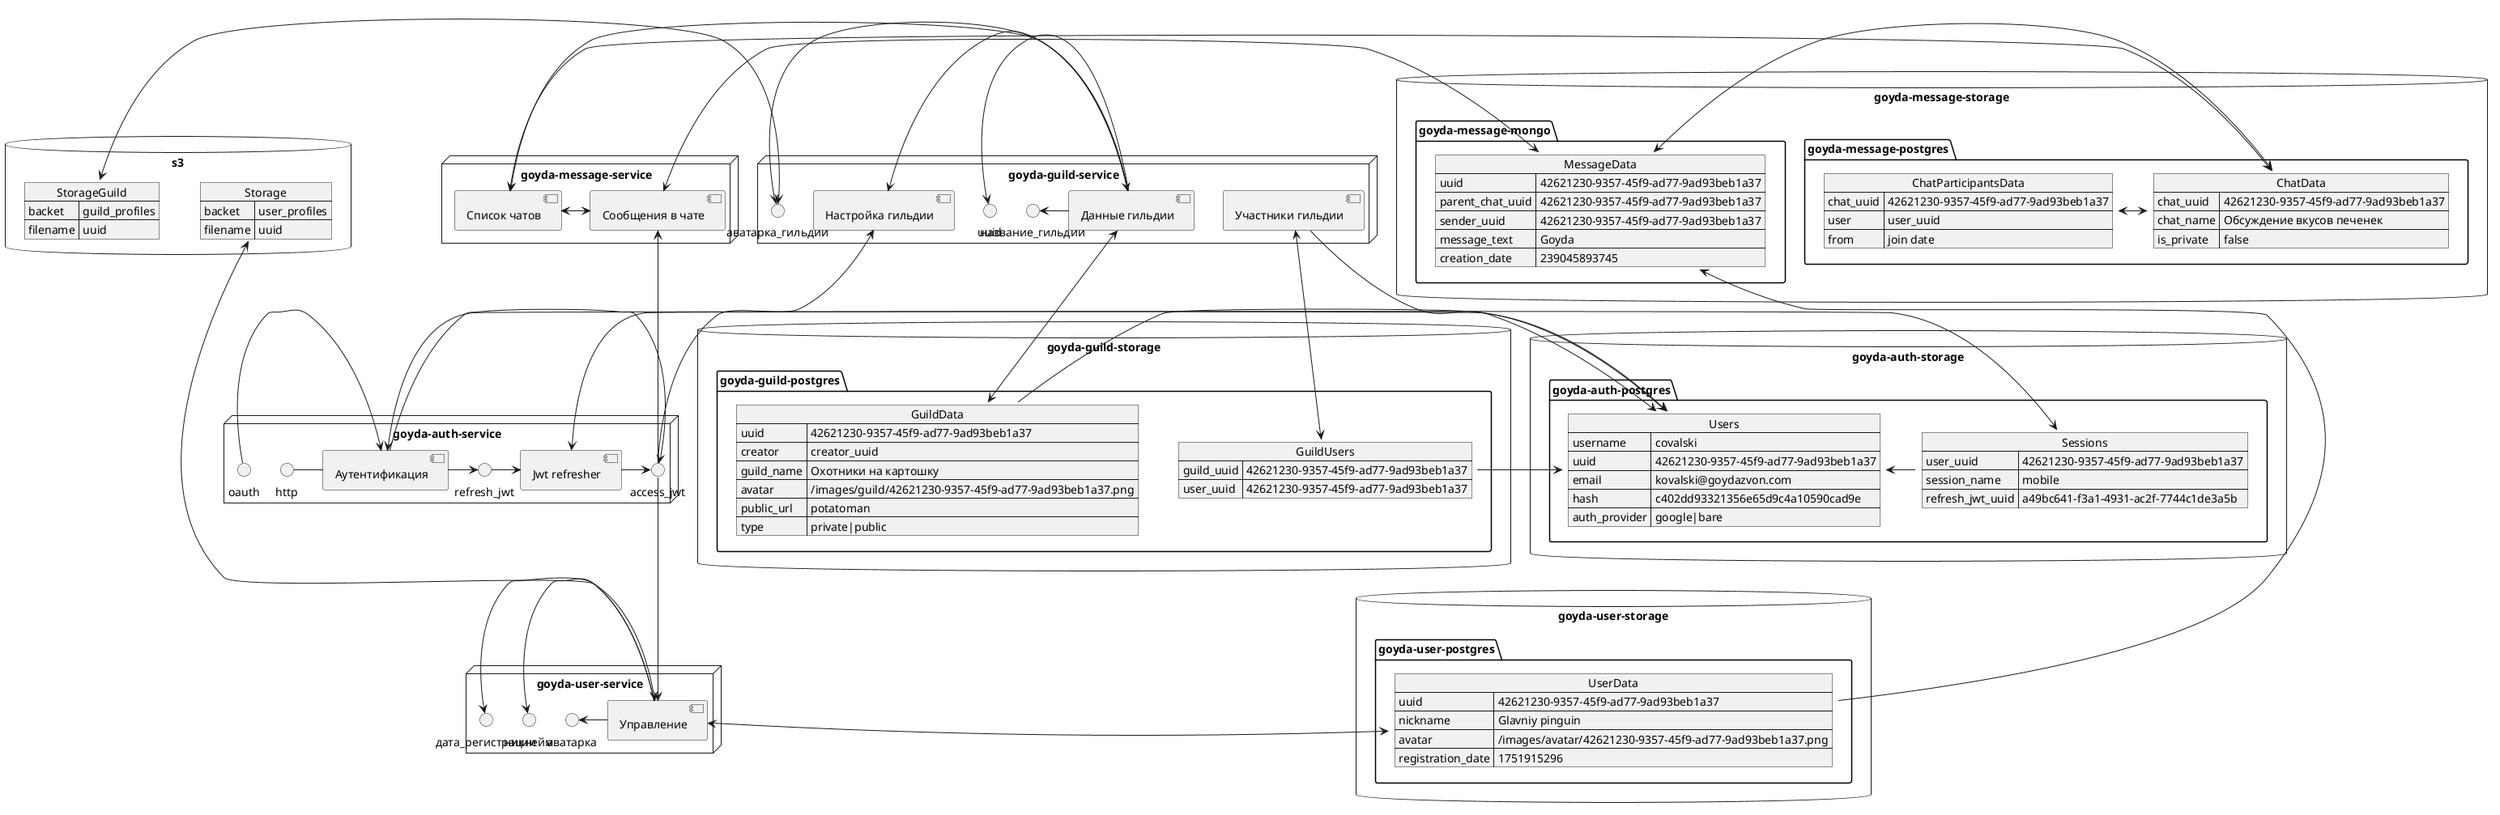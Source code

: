 @startuml
database "s3" {
  json Storage {
    "backet": "user_profiles",
    "filename": "uuid"
  }
  json StorageGuild {
    "backet": "guild_profiles",
    "filename": "uuid"
  }
}


node "goyda-auth-service" {
  [Аутентификация] -> access_jwt
  [Аутентификация] -> refresh_jwt
  http - [Аутентификация]
  oauth -> [Аутентификация]
  refresh_jwt -> [Jwt refresher]
  [Jwt refresher] -> access_jwt
}

database "goyda-auth-storage" {
  folder "goyda-auth-postgres" {
    json Users {
      "username":"covalski",
      "uuid": "42621230-9357-45f9-ad77-9ad93beb1a37",
      "email": "kovalski@goydazvon.com",
      "hash": "c402dd93321356e65d9c4a10590cad9e",
      "auth_provider": "google|bare"
    }
    json Sessions {
      "user_uuid": "42621230-9357-45f9-ad77-9ad93beb1a37",
      "session_name": "mobile",
      "refresh_jwt_uuid": "a49bc641-f3a1-4931-ac2f-7744c1de3a5b"
    }
    [Users] <- [Sessions]
  }
}

[Аутентификация] <-> [Users]
[Jwt refresher] <-> [Sessions]


node "goyda-user-service" {
  аватарка <- [Управление] 
  никнейм <- [Управление]
  дата_регистрации <- [Управление]
  access_jwt --> [Управление]
}

[Storage] <-> [Управление]

database "goyda-user-storage" {
  folder "goyda-user-postgres" {
    json UserData {
      "uuid":"42621230-9357-45f9-ad77-9ad93beb1a37",
      "nickname": "Glavniy pinguin",
      "avatar": "/images/avatar/42621230-9357-45f9-ad77-9ad93beb1a37.png",
      "registration_date": "1751915296"
    }
  }
}

[Управление] <-> [UserData]


node "goyda-guild-service" {
  [Настройка гильдии] <-- access_jwt
  [Настройка гильдии] <-> [Данные гильдии] 
  uuid <- [Данные гильдии] 
  аватарка_гильдии <- [Данные гильдии]
  аватарка_гильдии <-> [StorageGuild]
  название_гильдии <- [Данные гильдии]
  [Участники гильдии] -> [Users]
}

database "goyda-guild-storage" {
  folder "goyda-guild-postgres" {
    json GuildData {
      "uuid": "42621230-9357-45f9-ad77-9ad93beb1a37",
      "creator": "creator_uuid",
      "guild_name": "Охотники на картошку",
      "avatar": "/images/guild/42621230-9357-45f9-ad77-9ad93beb1a37.png",
      "public_url": "potatoman",
      "type": "private|public"
    }
    json GuildUsers {
      "guild_uuid": "42621230-9357-45f9-ad77-9ad93beb1a37",
      "user_uuid": "42621230-9357-45f9-ad77-9ad93beb1a37"
    }
  }
}
[Данные гильдии] <-> [GuildData]
[Участники гильдии] <-> [GuildUsers]
[GuildUsers] -> [Users]
[GuildData] -> [Users]

node "goyda-message-service" {
  [Список чатов] <-> [Сообщения в чате]
  [Сообщения в чате] <- access_jwt
  [Список чатов] <- [Данные гильдии]
}

database "goyda-message-storage" {
  folder "goyda-message-postgres" {
    json ChatData {
      "chat_uuid": "42621230-9357-45f9-ad77-9ad93beb1a37",
      "chat_name": "Обсуждение вкусов печенек",
      "is_private": "false"
    }
    json ChatParticipantsData {
      "chat_uuid": "42621230-9357-45f9-ad77-9ad93beb1a37",
      "user": "user_uuid",
      "from": "join date"
    }
  }
  folder "goyda-message-mongo" {
    json MessageData {
      "uuid": "42621230-9357-45f9-ad77-9ad93beb1a37",
      "parent_chat_uuid": "42621230-9357-45f9-ad77-9ad93beb1a37",
      "sender_uuid": "42621230-9357-45f9-ad77-9ad93beb1a37",
      "message_text": "Goyda",
      "creation_date": "239045893745"
    }
  }
  [MessageData] <-> [ChatData]
  [ChatParticipantsData] <-> [ChatData]
}
[MessageData] <- [UserData]

[Список чатов] <-> [ChatData]
[Сообщения в чате] <-> [MessageData]

@enduml
